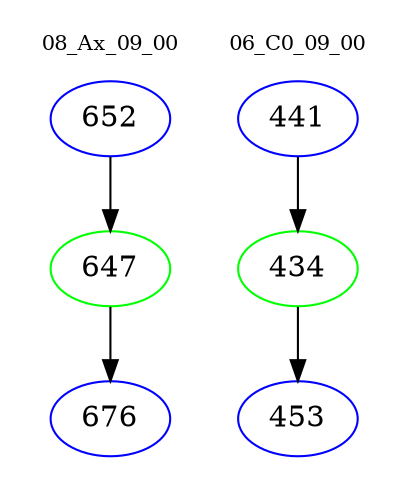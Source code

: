 digraph{
subgraph cluster_0 {
color = white
label = "08_Ax_09_00";
fontsize=10;
T0_652 [label="652", color="blue"]
T0_652 -> T0_647 [color="black"]
T0_647 [label="647", color="green"]
T0_647 -> T0_676 [color="black"]
T0_676 [label="676", color="blue"]
}
subgraph cluster_1 {
color = white
label = "06_C0_09_00";
fontsize=10;
T1_441 [label="441", color="blue"]
T1_441 -> T1_434 [color="black"]
T1_434 [label="434", color="green"]
T1_434 -> T1_453 [color="black"]
T1_453 [label="453", color="blue"]
}
}
